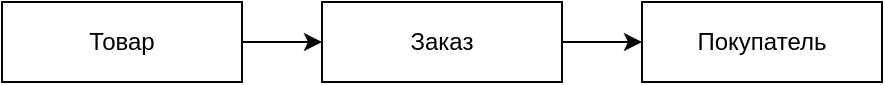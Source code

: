 <mxfile version="13.0.4" type="device"><diagram id="rSHPJ0_eJfpsdpkoC-qW" name="Page-1"><mxGraphModel dx="1038" dy="548" grid="1" gridSize="10" guides="1" tooltips="1" connect="1" arrows="1" fold="1" page="1" pageScale="1" pageWidth="827" pageHeight="1169" math="0" shadow="0"><root><mxCell id="0"/><mxCell id="1" parent="0"/><mxCell id="6_O9sg7J6VhZjWM7PKZR-9" style="edgeStyle=orthogonalEdgeStyle;rounded=0;orthogonalLoop=1;jettySize=auto;html=1;exitX=1;exitY=0.5;exitDx=0;exitDy=0;entryX=0;entryY=0.5;entryDx=0;entryDy=0;startArrow=none;startFill=0;" edge="1" parent="1" source="6_O9sg7J6VhZjWM7PKZR-1" target="6_O9sg7J6VhZjWM7PKZR-2"><mxGeometry relative="1" as="geometry"/></mxCell><mxCell id="6_O9sg7J6VhZjWM7PKZR-1" value="Товар" style="rounded=0;whiteSpace=wrap;html=1;" vertex="1" parent="1"><mxGeometry x="160" y="160" width="120" height="40" as="geometry"/></mxCell><mxCell id="6_O9sg7J6VhZjWM7PKZR-6" style="edgeStyle=orthogonalEdgeStyle;rounded=0;orthogonalLoop=1;jettySize=auto;html=1;exitX=1;exitY=0.5;exitDx=0;exitDy=0;entryX=0;entryY=0.5;entryDx=0;entryDy=0;startArrow=none;startFill=0;" edge="1" parent="1" source="6_O9sg7J6VhZjWM7PKZR-2" target="6_O9sg7J6VhZjWM7PKZR-3"><mxGeometry relative="1" as="geometry"/></mxCell><mxCell id="6_O9sg7J6VhZjWM7PKZR-2" value="Заказ" style="rounded=0;whiteSpace=wrap;html=1;" vertex="1" parent="1"><mxGeometry x="320" y="160" width="120" height="40" as="geometry"/></mxCell><mxCell id="6_O9sg7J6VhZjWM7PKZR-3" value="Покупатель" style="rounded=0;whiteSpace=wrap;html=1;" vertex="1" parent="1"><mxGeometry x="480" y="160" width="120" height="40" as="geometry"/></mxCell></root></mxGraphModel></diagram></mxfile>